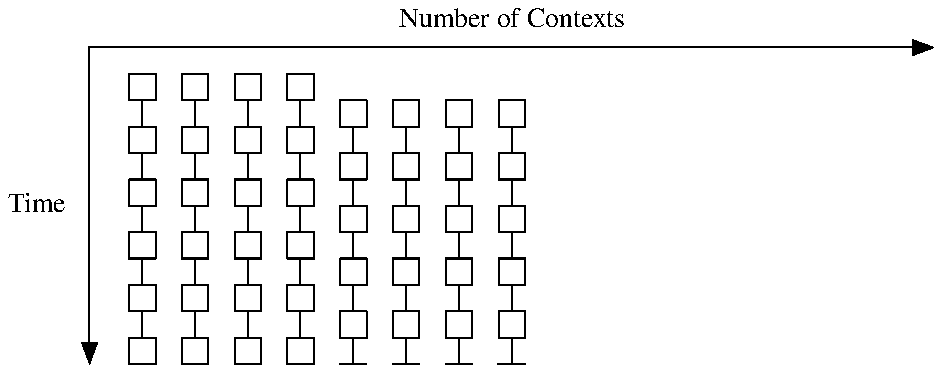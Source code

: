 .PS 4.75

arrowht = 0.2
arrowwid = 0.15
arrowhead = 7

Grid: box invis width 8 height 3

arrow -> from Grid.nw to Grid.sw
arrow -> from Grid.nw to Grid.ne

box invis "Time" width 1 with .e at Grid.w
box invis "Number of Contexts" width 2 with .s at Grid.n

for p = 0.5 to 2.0 by 0.5 do {
    for h = 2 to 0 by -0.5 do {
        box width 0.25 height 0.25 with .n at Grid.nw + (p, -0.250 - h)
        line from last box.s to last box.s + (0, -0.25)
    }
        
    box width 0.25 height 0.25 with .n at Grid.nw + (p, -0.250 - 2.50)
}

for p = 2.5 to 4.0 by 0.5 do {
    for h = 2 to 0 by -0.5 do {
        box width 0.25 height 0.25 with .n at Grid.nw + (p, -0.50 - h)
        line from last box.s to last box.s + (0, -0.25)
    }

    line from Grid.nw + (p -0.125, -3.00) to Grid.nw + (p + 0.125, -3.00)
}

.PE
